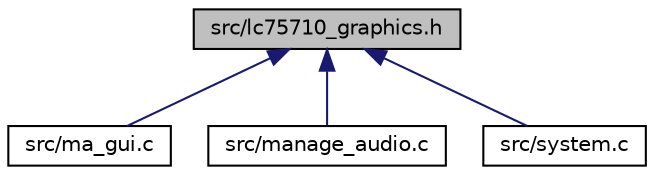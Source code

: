 digraph "src/lc75710_graphics.h"
{
  edge [fontname="Helvetica",fontsize="10",labelfontname="Helvetica",labelfontsize="10"];
  node [fontname="Helvetica",fontsize="10",shape=record];
  Node1 [label="src/lc75710_graphics.h",height=0.2,width=0.4,color="black", fillcolor="grey75", style="filled", fontcolor="black"];
  Node1 -> Node2 [dir="back",color="midnightblue",fontsize="10",style="solid",fontname="Helvetica"];
  Node2 [label="src/ma_gui.c",height=0.2,width=0.4,color="black", fillcolor="white", style="filled",URL="$ma__gui_8c.html",tooltip="Graphical User Interface routines. "];
  Node1 -> Node3 [dir="back",color="midnightblue",fontsize="10",style="solid",fontname="Helvetica"];
  Node3 [label="src/manage_audio.c",height=0.2,width=0.4,color="black", fillcolor="white", style="filled",URL="$manage__audio_8c.html",tooltip="The main routines calling the logic functions. "];
  Node1 -> Node4 [dir="back",color="midnightblue",fontsize="10",style="solid",fontname="Helvetica"];
  Node4 [label="src/system.c",height=0.2,width=0.4,color="black", fillcolor="white", style="filled",URL="$system_8c.html",tooltip="System level utilities: ISR debugging / MCU power state. "];
}
